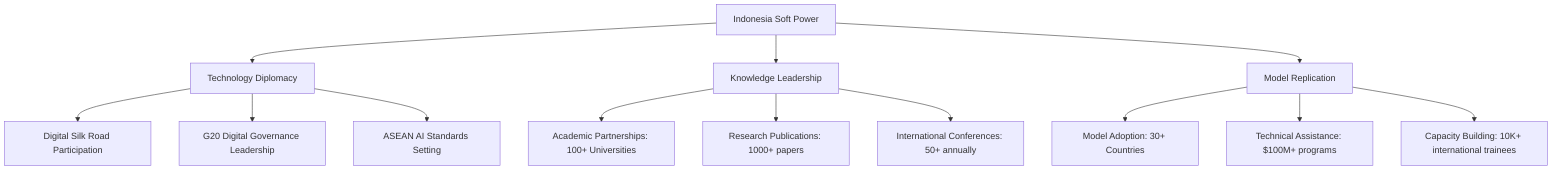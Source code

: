 graph TD
    A[Indonesia Soft Power] --> B[Technology Diplomacy]
    A --> C[Knowledge Leadership]
    A --> D[Model Replication]
    
    B --> B1[Digital Silk Road Participation]
    B --> B2[G20 Digital Governance Leadership]
    B --> B3[ASEAN AI Standards Setting]
    
    C --> C1[Academic Partnerships: 100+ Universities]
    C --> C2[Research Publications: 1000+ papers]
    C --> C3[International Conferences: 50+ annually]
    
    D --> D1[Model Adoption: 30+ Countries]
    D --> D2[Technical Assistance: $100M+ programs]
    D --> D3[Capacity Building: 10K+ international trainees]